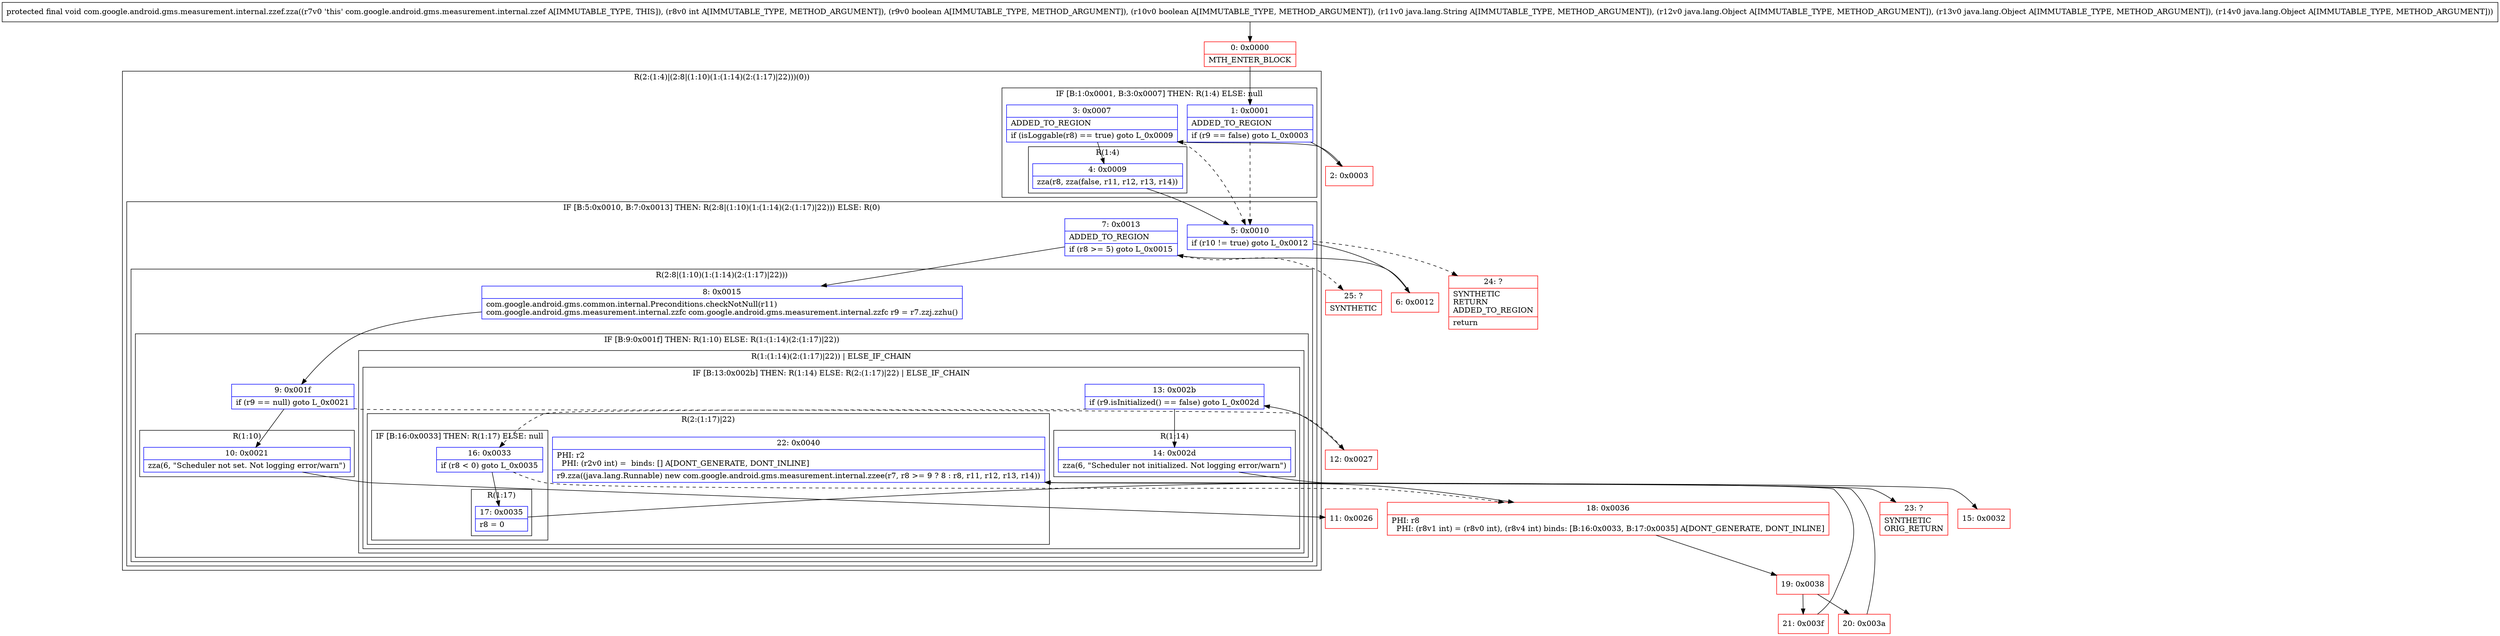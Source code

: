 digraph "CFG forcom.google.android.gms.measurement.internal.zzef.zza(IZZLjava\/lang\/String;Ljava\/lang\/Object;Ljava\/lang\/Object;Ljava\/lang\/Object;)V" {
subgraph cluster_Region_1473533599 {
label = "R(2:(1:4)|(2:8|(1:10)(1:(1:14)(2:(1:17)|22)))(0))";
node [shape=record,color=blue];
subgraph cluster_IfRegion_719728562 {
label = "IF [B:1:0x0001, B:3:0x0007] THEN: R(1:4) ELSE: null";
node [shape=record,color=blue];
Node_1 [shape=record,label="{1\:\ 0x0001|ADDED_TO_REGION\l|if (r9 == false) goto L_0x0003\l}"];
Node_3 [shape=record,label="{3\:\ 0x0007|ADDED_TO_REGION\l|if (isLoggable(r8) == true) goto L_0x0009\l}"];
subgraph cluster_Region_839305760 {
label = "R(1:4)";
node [shape=record,color=blue];
Node_4 [shape=record,label="{4\:\ 0x0009|zza(r8, zza(false, r11, r12, r13, r14))\l}"];
}
}
subgraph cluster_IfRegion_1422556362 {
label = "IF [B:5:0x0010, B:7:0x0013] THEN: R(2:8|(1:10)(1:(1:14)(2:(1:17)|22))) ELSE: R(0)";
node [shape=record,color=blue];
Node_5 [shape=record,label="{5\:\ 0x0010|if (r10 != true) goto L_0x0012\l}"];
Node_7 [shape=record,label="{7\:\ 0x0013|ADDED_TO_REGION\l|if (r8 \>= 5) goto L_0x0015\l}"];
subgraph cluster_Region_900648949 {
label = "R(2:8|(1:10)(1:(1:14)(2:(1:17)|22)))";
node [shape=record,color=blue];
Node_8 [shape=record,label="{8\:\ 0x0015|com.google.android.gms.common.internal.Preconditions.checkNotNull(r11)\lcom.google.android.gms.measurement.internal.zzfc com.google.android.gms.measurement.internal.zzfc r9 = r7.zzj.zzhu()\l}"];
subgraph cluster_IfRegion_1864038454 {
label = "IF [B:9:0x001f] THEN: R(1:10) ELSE: R(1:(1:14)(2:(1:17)|22))";
node [shape=record,color=blue];
Node_9 [shape=record,label="{9\:\ 0x001f|if (r9 == null) goto L_0x0021\l}"];
subgraph cluster_Region_559917154 {
label = "R(1:10)";
node [shape=record,color=blue];
Node_10 [shape=record,label="{10\:\ 0x0021|zza(6, \"Scheduler not set. Not logging error\/warn\")\l}"];
}
subgraph cluster_Region_979339332 {
label = "R(1:(1:14)(2:(1:17)|22)) | ELSE_IF_CHAIN\l";
node [shape=record,color=blue];
subgraph cluster_IfRegion_1512517827 {
label = "IF [B:13:0x002b] THEN: R(1:14) ELSE: R(2:(1:17)|22) | ELSE_IF_CHAIN\l";
node [shape=record,color=blue];
Node_13 [shape=record,label="{13\:\ 0x002b|if (r9.isInitialized() == false) goto L_0x002d\l}"];
subgraph cluster_Region_1049363173 {
label = "R(1:14)";
node [shape=record,color=blue];
Node_14 [shape=record,label="{14\:\ 0x002d|zza(6, \"Scheduler not initialized. Not logging error\/warn\")\l}"];
}
subgraph cluster_Region_350419077 {
label = "R(2:(1:17)|22)";
node [shape=record,color=blue];
subgraph cluster_IfRegion_958858706 {
label = "IF [B:16:0x0033] THEN: R(1:17) ELSE: null";
node [shape=record,color=blue];
Node_16 [shape=record,label="{16\:\ 0x0033|if (r8 \< 0) goto L_0x0035\l}"];
subgraph cluster_Region_1709684268 {
label = "R(1:17)";
node [shape=record,color=blue];
Node_17 [shape=record,label="{17\:\ 0x0035|r8 = 0\l}"];
}
}
Node_22 [shape=record,label="{22\:\ 0x0040|PHI: r2 \l  PHI: (r2v0 int) =  binds: [] A[DONT_GENERATE, DONT_INLINE]\l|r9.zza((java.lang.Runnable) new com.google.android.gms.measurement.internal.zzee(r7, r8 \>= 9 ? 8 : r8, r11, r12, r13, r14))\l}"];
}
}
}
}
}
subgraph cluster_Region_599527292 {
label = "R(0)";
node [shape=record,color=blue];
}
}
}
Node_0 [shape=record,color=red,label="{0\:\ 0x0000|MTH_ENTER_BLOCK\l}"];
Node_2 [shape=record,color=red,label="{2\:\ 0x0003}"];
Node_6 [shape=record,color=red,label="{6\:\ 0x0012}"];
Node_11 [shape=record,color=red,label="{11\:\ 0x0026}"];
Node_12 [shape=record,color=red,label="{12\:\ 0x0027}"];
Node_15 [shape=record,color=red,label="{15\:\ 0x0032}"];
Node_18 [shape=record,color=red,label="{18\:\ 0x0036|PHI: r8 \l  PHI: (r8v1 int) = (r8v0 int), (r8v4 int) binds: [B:16:0x0033, B:17:0x0035] A[DONT_GENERATE, DONT_INLINE]\l}"];
Node_19 [shape=record,color=red,label="{19\:\ 0x0038}"];
Node_20 [shape=record,color=red,label="{20\:\ 0x003a}"];
Node_21 [shape=record,color=red,label="{21\:\ 0x003f}"];
Node_23 [shape=record,color=red,label="{23\:\ ?|SYNTHETIC\lORIG_RETURN\l}"];
Node_24 [shape=record,color=red,label="{24\:\ ?|SYNTHETIC\lRETURN\lADDED_TO_REGION\l|return\l}"];
Node_25 [shape=record,color=red,label="{25\:\ ?|SYNTHETIC\l}"];
MethodNode[shape=record,label="{protected final void com.google.android.gms.measurement.internal.zzef.zza((r7v0 'this' com.google.android.gms.measurement.internal.zzef A[IMMUTABLE_TYPE, THIS]), (r8v0 int A[IMMUTABLE_TYPE, METHOD_ARGUMENT]), (r9v0 boolean A[IMMUTABLE_TYPE, METHOD_ARGUMENT]), (r10v0 boolean A[IMMUTABLE_TYPE, METHOD_ARGUMENT]), (r11v0 java.lang.String A[IMMUTABLE_TYPE, METHOD_ARGUMENT]), (r12v0 java.lang.Object A[IMMUTABLE_TYPE, METHOD_ARGUMENT]), (r13v0 java.lang.Object A[IMMUTABLE_TYPE, METHOD_ARGUMENT]), (r14v0 java.lang.Object A[IMMUTABLE_TYPE, METHOD_ARGUMENT])) }"];
MethodNode -> Node_0;
Node_1 -> Node_2;
Node_1 -> Node_5[style=dashed];
Node_3 -> Node_4;
Node_3 -> Node_5[style=dashed];
Node_4 -> Node_5;
Node_5 -> Node_6;
Node_5 -> Node_24[style=dashed];
Node_7 -> Node_8;
Node_7 -> Node_25[style=dashed];
Node_8 -> Node_9;
Node_9 -> Node_10;
Node_9 -> Node_12[style=dashed];
Node_10 -> Node_11;
Node_13 -> Node_14;
Node_13 -> Node_16[style=dashed];
Node_14 -> Node_15;
Node_16 -> Node_17;
Node_16 -> Node_18[style=dashed];
Node_17 -> Node_18;
Node_22 -> Node_23;
Node_0 -> Node_1;
Node_2 -> Node_3;
Node_6 -> Node_7;
Node_12 -> Node_13;
Node_18 -> Node_19;
Node_19 -> Node_20;
Node_19 -> Node_21;
Node_20 -> Node_22;
Node_21 -> Node_22;
}

